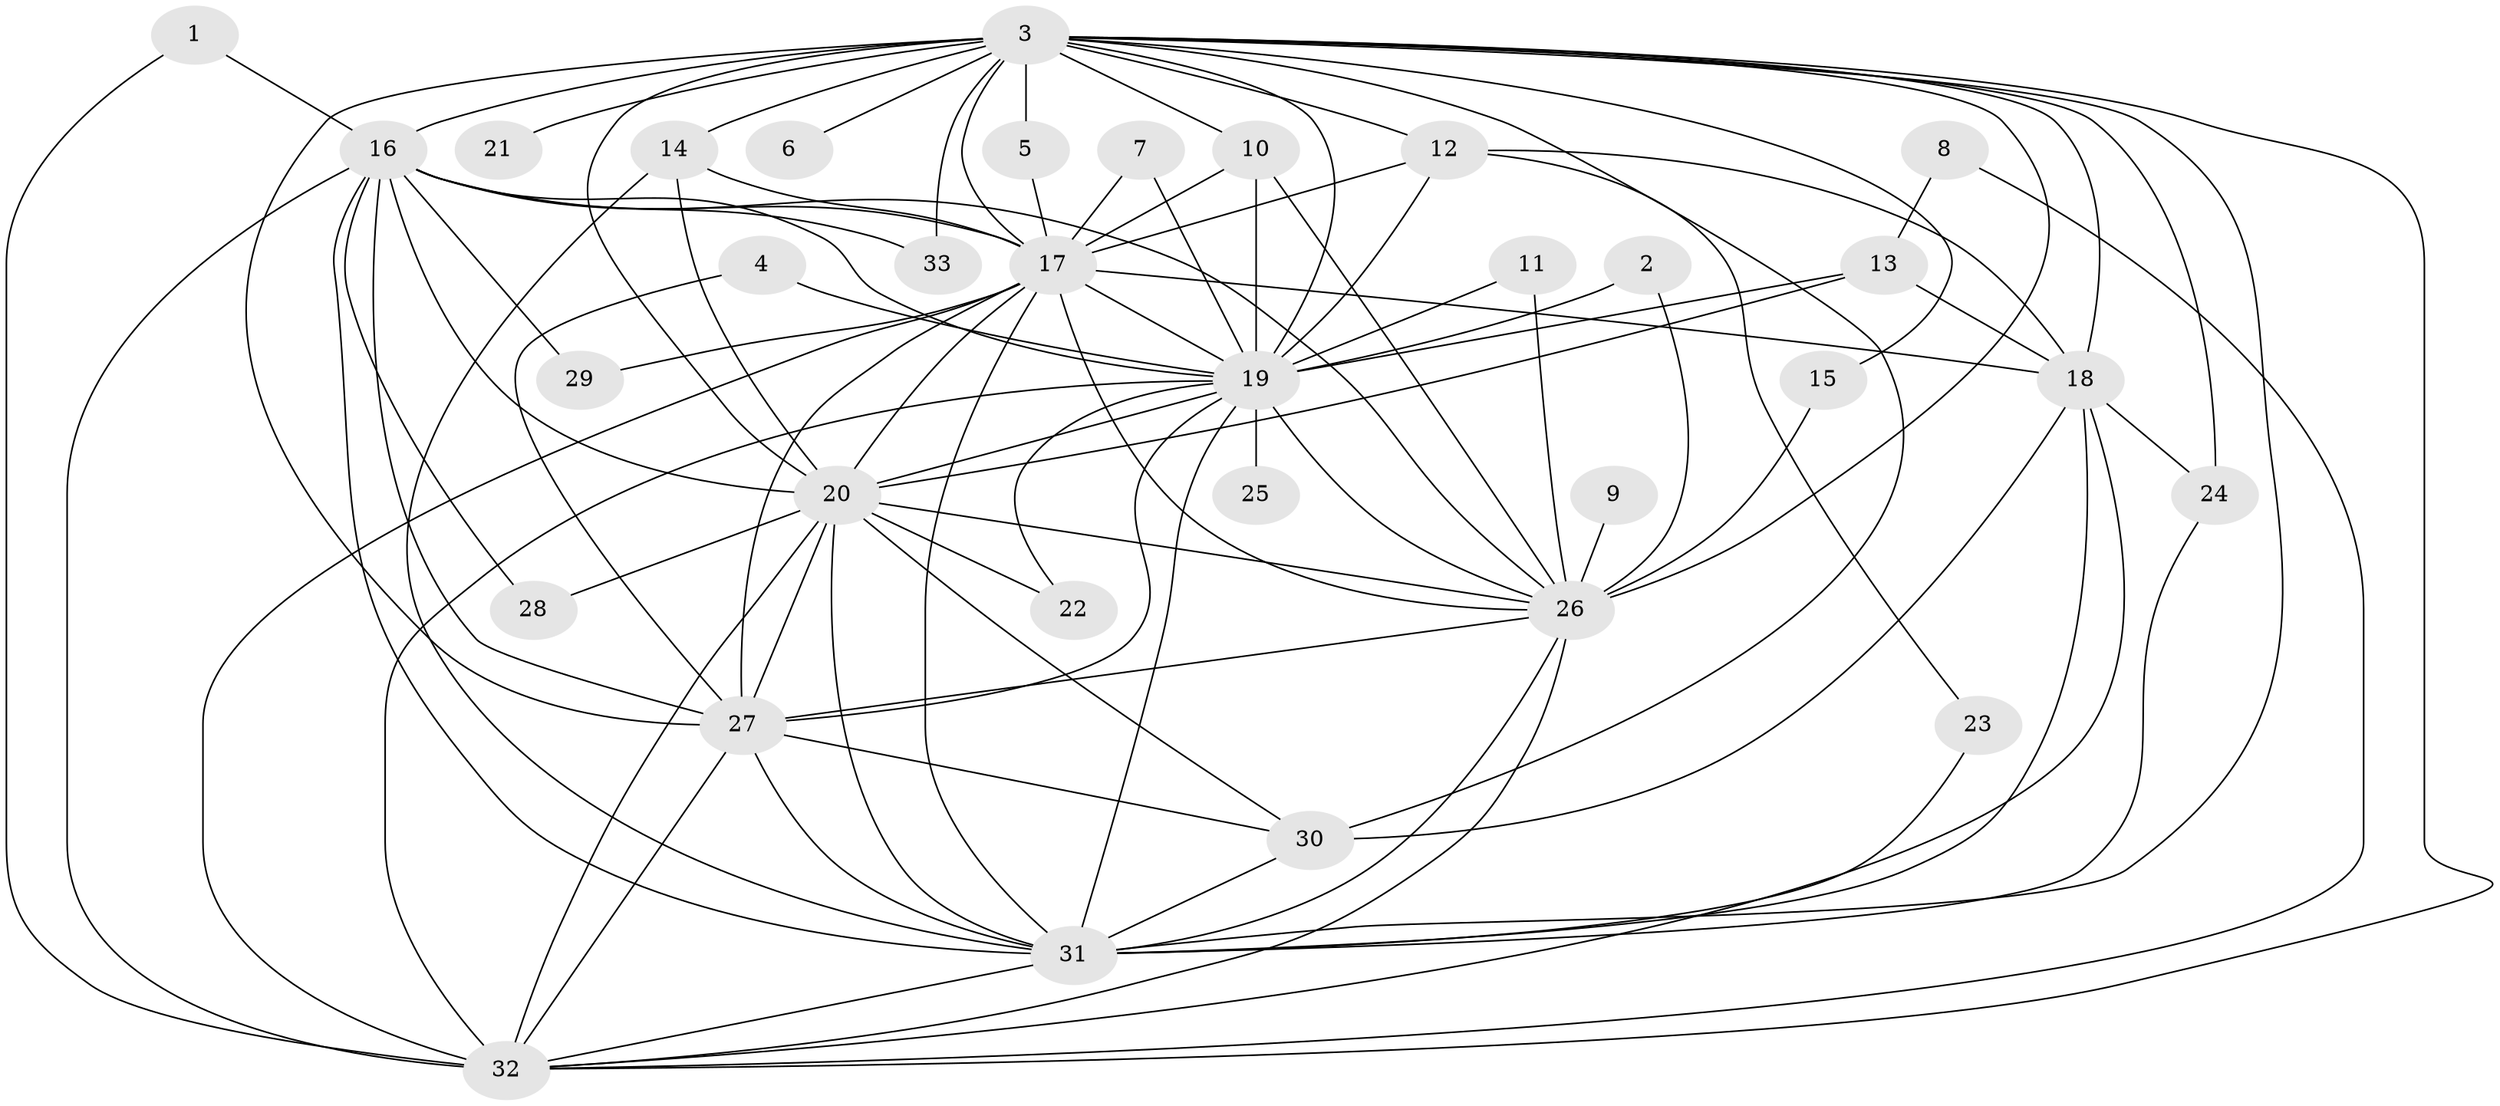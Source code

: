 // original degree distribution, {17: 0.015151515151515152, 16: 0.045454545454545456, 21: 0.015151515151515152, 13: 0.030303030303030304, 18: 0.015151515151515152, 19: 0.015151515151515152, 23: 0.015151515151515152, 2: 0.5757575757575758, 4: 0.13636363636363635, 3: 0.12121212121212122, 6: 0.015151515151515152}
// Generated by graph-tools (version 1.1) at 2025/25/03/09/25 03:25:51]
// undirected, 33 vertices, 93 edges
graph export_dot {
graph [start="1"]
  node [color=gray90,style=filled];
  1;
  2;
  3;
  4;
  5;
  6;
  7;
  8;
  9;
  10;
  11;
  12;
  13;
  14;
  15;
  16;
  17;
  18;
  19;
  20;
  21;
  22;
  23;
  24;
  25;
  26;
  27;
  28;
  29;
  30;
  31;
  32;
  33;
  1 -- 16 [weight=1.0];
  1 -- 32 [weight=1.0];
  2 -- 19 [weight=1.0];
  2 -- 26 [weight=1.0];
  3 -- 5 [weight=1.0];
  3 -- 6 [weight=1.0];
  3 -- 10 [weight=1.0];
  3 -- 12 [weight=1.0];
  3 -- 14 [weight=1.0];
  3 -- 15 [weight=1.0];
  3 -- 16 [weight=3.0];
  3 -- 17 [weight=2.0];
  3 -- 18 [weight=1.0];
  3 -- 19 [weight=2.0];
  3 -- 20 [weight=2.0];
  3 -- 21 [weight=2.0];
  3 -- 24 [weight=1.0];
  3 -- 26 [weight=2.0];
  3 -- 27 [weight=2.0];
  3 -- 30 [weight=1.0];
  3 -- 31 [weight=2.0];
  3 -- 32 [weight=2.0];
  3 -- 33 [weight=1.0];
  4 -- 19 [weight=1.0];
  4 -- 27 [weight=1.0];
  5 -- 17 [weight=1.0];
  7 -- 17 [weight=1.0];
  7 -- 19 [weight=1.0];
  8 -- 13 [weight=1.0];
  8 -- 32 [weight=1.0];
  9 -- 26 [weight=1.0];
  10 -- 17 [weight=1.0];
  10 -- 19 [weight=2.0];
  10 -- 26 [weight=1.0];
  11 -- 19 [weight=1.0];
  11 -- 26 [weight=1.0];
  12 -- 17 [weight=1.0];
  12 -- 18 [weight=1.0];
  12 -- 19 [weight=1.0];
  12 -- 23 [weight=1.0];
  13 -- 18 [weight=1.0];
  13 -- 19 [weight=1.0];
  13 -- 20 [weight=1.0];
  14 -- 17 [weight=1.0];
  14 -- 20 [weight=1.0];
  14 -- 31 [weight=1.0];
  15 -- 26 [weight=1.0];
  16 -- 17 [weight=1.0];
  16 -- 19 [weight=1.0];
  16 -- 20 [weight=2.0];
  16 -- 26 [weight=1.0];
  16 -- 27 [weight=1.0];
  16 -- 28 [weight=1.0];
  16 -- 29 [weight=3.0];
  16 -- 31 [weight=2.0];
  16 -- 32 [weight=1.0];
  16 -- 33 [weight=1.0];
  17 -- 18 [weight=1.0];
  17 -- 19 [weight=2.0];
  17 -- 20 [weight=3.0];
  17 -- 26 [weight=2.0];
  17 -- 27 [weight=1.0];
  17 -- 29 [weight=1.0];
  17 -- 31 [weight=2.0];
  17 -- 32 [weight=1.0];
  18 -- 24 [weight=1.0];
  18 -- 30 [weight=1.0];
  18 -- 31 [weight=1.0];
  18 -- 32 [weight=1.0];
  19 -- 20 [weight=1.0];
  19 -- 22 [weight=1.0];
  19 -- 25 [weight=2.0];
  19 -- 26 [weight=1.0];
  19 -- 27 [weight=1.0];
  19 -- 31 [weight=1.0];
  19 -- 32 [weight=1.0];
  20 -- 22 [weight=1.0];
  20 -- 26 [weight=1.0];
  20 -- 27 [weight=2.0];
  20 -- 28 [weight=1.0];
  20 -- 30 [weight=1.0];
  20 -- 31 [weight=2.0];
  20 -- 32 [weight=1.0];
  23 -- 31 [weight=1.0];
  24 -- 31 [weight=1.0];
  26 -- 27 [weight=1.0];
  26 -- 31 [weight=2.0];
  26 -- 32 [weight=1.0];
  27 -- 30 [weight=1.0];
  27 -- 31 [weight=1.0];
  27 -- 32 [weight=2.0];
  30 -- 31 [weight=1.0];
  31 -- 32 [weight=1.0];
}
